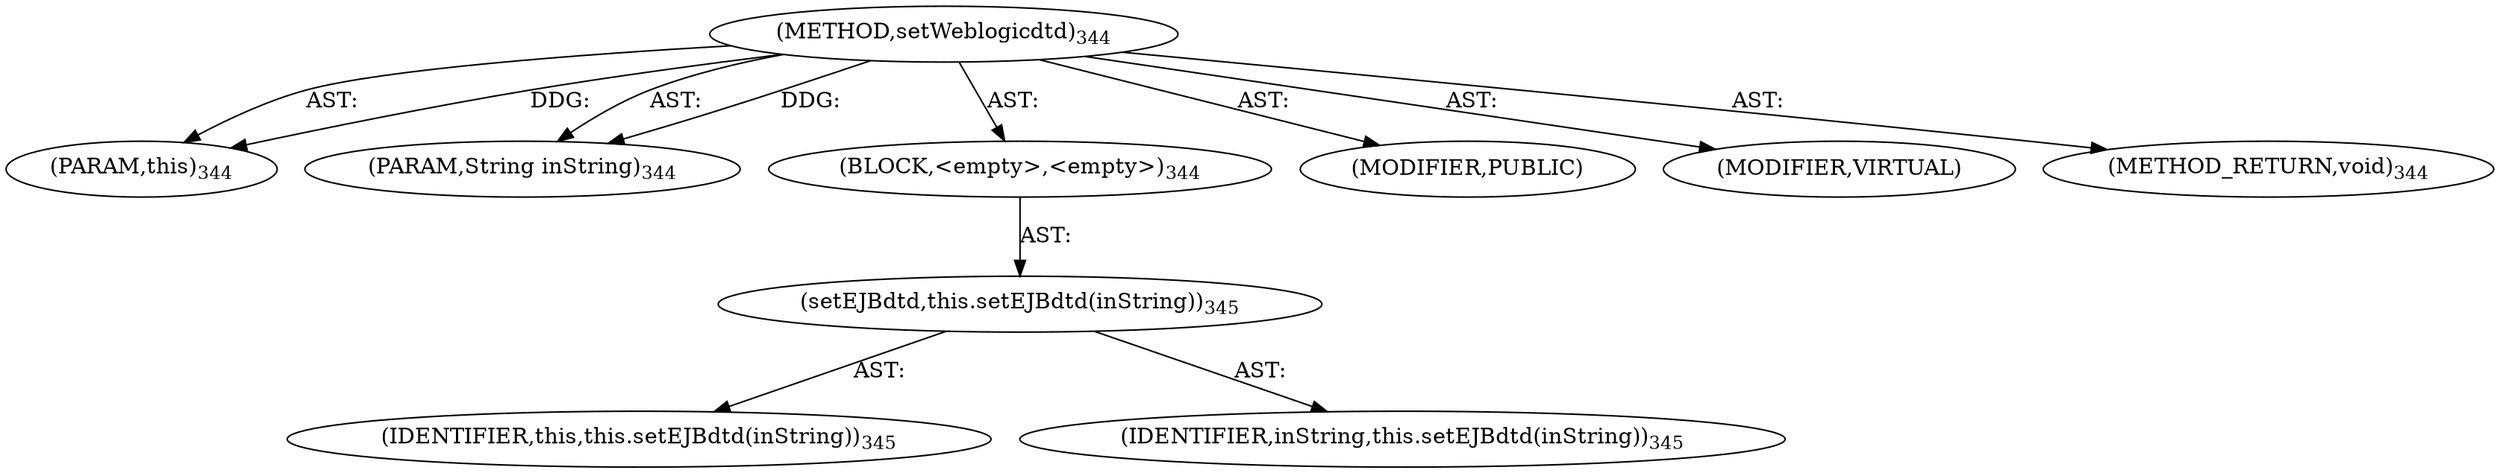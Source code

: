 digraph "setWeblogicdtd" {  
"111669149711" [label = <(METHOD,setWeblogicdtd)<SUB>344</SUB>> ]
"115964117004" [label = <(PARAM,this)<SUB>344</SUB>> ]
"115964117036" [label = <(PARAM,String inString)<SUB>344</SUB>> ]
"25769803792" [label = <(BLOCK,&lt;empty&gt;,&lt;empty&gt;)<SUB>344</SUB>> ]
"30064771113" [label = <(setEJBdtd,this.setEJBdtd(inString))<SUB>345</SUB>> ]
"68719476748" [label = <(IDENTIFIER,this,this.setEJBdtd(inString))<SUB>345</SUB>> ]
"68719476813" [label = <(IDENTIFIER,inString,this.setEJBdtd(inString))<SUB>345</SUB>> ]
"133143986257" [label = <(MODIFIER,PUBLIC)> ]
"133143986258" [label = <(MODIFIER,VIRTUAL)> ]
"128849018895" [label = <(METHOD_RETURN,void)<SUB>344</SUB>> ]
  "111669149711" -> "115964117004"  [ label = "AST: "] 
  "111669149711" -> "115964117036"  [ label = "AST: "] 
  "111669149711" -> "25769803792"  [ label = "AST: "] 
  "111669149711" -> "133143986257"  [ label = "AST: "] 
  "111669149711" -> "133143986258"  [ label = "AST: "] 
  "111669149711" -> "128849018895"  [ label = "AST: "] 
  "25769803792" -> "30064771113"  [ label = "AST: "] 
  "30064771113" -> "68719476748"  [ label = "AST: "] 
  "30064771113" -> "68719476813"  [ label = "AST: "] 
  "111669149711" -> "115964117004"  [ label = "DDG: "] 
  "111669149711" -> "115964117036"  [ label = "DDG: "] 
}
